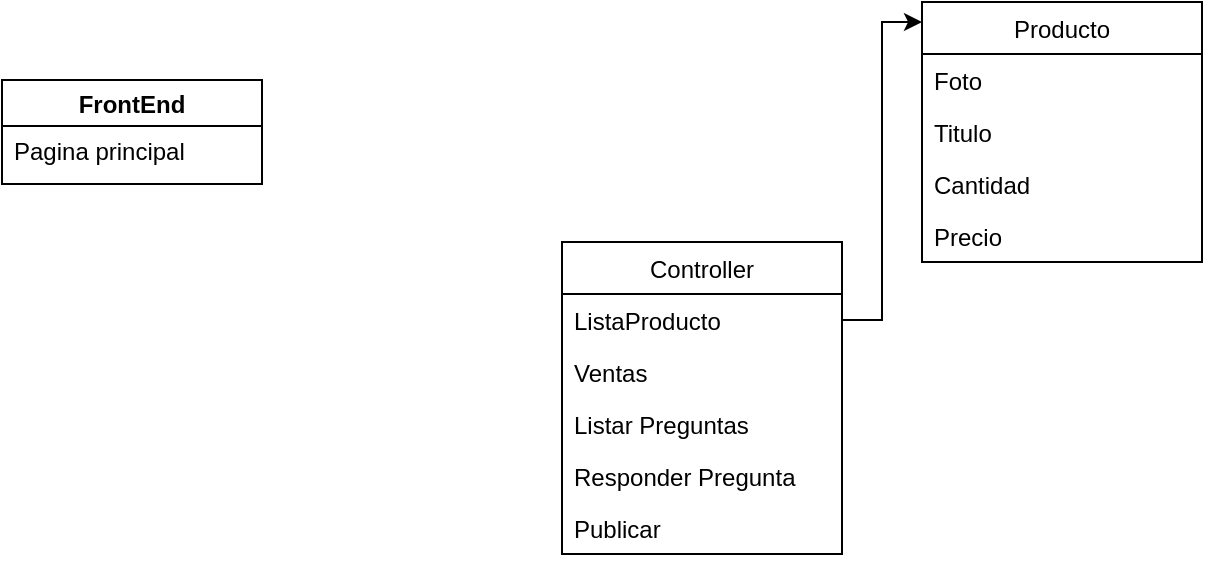 <mxfile version="13.7.7" type="github" pages="2">
  <diagram id="C5RBs43oDa-KdzZeNtuy" name="Page-1">
    <mxGraphModel dx="953" dy="534" grid="1" gridSize="10" guides="1" tooltips="1" connect="1" arrows="0" fold="1" page="1" pageScale="1" pageWidth="827" pageHeight="1169" math="0" shadow="0">
      <root>
        <mxCell id="WIyWlLk6GJQsqaUBKTNV-0" />
        <mxCell id="WIyWlLk6GJQsqaUBKTNV-1" parent="WIyWlLk6GJQsqaUBKTNV-0" />
        <mxCell id="UCk4jpyQAJzVF1MGtJKG-2" value="FrontEnd" style="swimlane;" vertex="1" parent="WIyWlLk6GJQsqaUBKTNV-1">
          <mxGeometry x="140" y="79" width="130" height="52" as="geometry" />
        </mxCell>
        <mxCell id="sxhTnpEn1PRu6iW9HYJo-0" value="Pagina principal" style="text;strokeColor=none;fillColor=none;align=left;verticalAlign=top;spacingLeft=4;spacingRight=4;overflow=hidden;rotatable=0;points=[[0,0.5],[1,0.5]];portConstraint=eastwest;" vertex="1" parent="UCk4jpyQAJzVF1MGtJKG-2">
          <mxGeometry y="22" width="130" height="28" as="geometry" />
        </mxCell>
        <mxCell id="UCk4jpyQAJzVF1MGtJKG-18" style="edgeStyle=orthogonalEdgeStyle;rounded=0;orthogonalLoop=1;jettySize=auto;html=1;exitX=1;exitY=0.5;exitDx=0;exitDy=0;entryX=0;entryY=0.077;entryDx=0;entryDy=0;entryPerimeter=0;" edge="1" parent="WIyWlLk6GJQsqaUBKTNV-1" source="UCk4jpyQAJzVF1MGtJKG-5" target="UCk4jpyQAJzVF1MGtJKG-13">
          <mxGeometry relative="1" as="geometry" />
        </mxCell>
        <mxCell id="UCk4jpyQAJzVF1MGtJKG-13" value="Producto" style="swimlane;fontStyle=0;childLayout=stackLayout;horizontal=1;startSize=26;fillColor=none;horizontalStack=0;resizeParent=1;resizeParentMax=0;resizeLast=0;collapsible=1;marginBottom=0;" vertex="1" parent="WIyWlLk6GJQsqaUBKTNV-1">
          <mxGeometry x="600" y="40" width="140" height="130" as="geometry" />
        </mxCell>
        <mxCell id="UCk4jpyQAJzVF1MGtJKG-17" value="Foto" style="text;strokeColor=none;fillColor=none;align=left;verticalAlign=top;spacingLeft=4;spacingRight=4;overflow=hidden;rotatable=0;points=[[0,0.5],[1,0.5]];portConstraint=eastwest;" vertex="1" parent="UCk4jpyQAJzVF1MGtJKG-13">
          <mxGeometry y="26" width="140" height="26" as="geometry" />
        </mxCell>
        <mxCell id="UCk4jpyQAJzVF1MGtJKG-14" value="Titulo" style="text;strokeColor=none;fillColor=none;align=left;verticalAlign=top;spacingLeft=4;spacingRight=4;overflow=hidden;rotatable=0;points=[[0,0.5],[1,0.5]];portConstraint=eastwest;" vertex="1" parent="UCk4jpyQAJzVF1MGtJKG-13">
          <mxGeometry y="52" width="140" height="26" as="geometry" />
        </mxCell>
        <mxCell id="UCk4jpyQAJzVF1MGtJKG-15" value="Cantidad" style="text;strokeColor=none;fillColor=none;align=left;verticalAlign=top;spacingLeft=4;spacingRight=4;overflow=hidden;rotatable=0;points=[[0,0.5],[1,0.5]];portConstraint=eastwest;" vertex="1" parent="UCk4jpyQAJzVF1MGtJKG-13">
          <mxGeometry y="78" width="140" height="26" as="geometry" />
        </mxCell>
        <mxCell id="UCk4jpyQAJzVF1MGtJKG-16" value="Precio" style="text;strokeColor=none;fillColor=none;align=left;verticalAlign=top;spacingLeft=4;spacingRight=4;overflow=hidden;rotatable=0;points=[[0,0.5],[1,0.5]];portConstraint=eastwest;" vertex="1" parent="UCk4jpyQAJzVF1MGtJKG-13">
          <mxGeometry y="104" width="140" height="26" as="geometry" />
        </mxCell>
        <mxCell id="UCk4jpyQAJzVF1MGtJKG-4" value="Controller" style="swimlane;fontStyle=0;childLayout=stackLayout;horizontal=1;startSize=26;horizontalStack=0;resizeParent=1;resizeParentMax=0;resizeLast=0;collapsible=1;marginBottom=0;" vertex="1" parent="WIyWlLk6GJQsqaUBKTNV-1">
          <mxGeometry x="420" y="160" width="140" height="156" as="geometry" />
        </mxCell>
        <mxCell id="UCk4jpyQAJzVF1MGtJKG-5" value="ListaProducto" style="text;strokeColor=none;fillColor=none;align=left;verticalAlign=top;spacingLeft=4;spacingRight=4;overflow=hidden;rotatable=0;points=[[0,0.5],[1,0.5]];portConstraint=eastwest;" vertex="1" parent="UCk4jpyQAJzVF1MGtJKG-4">
          <mxGeometry y="26" width="140" height="26" as="geometry" />
        </mxCell>
        <mxCell id="UCk4jpyQAJzVF1MGtJKG-6" value="Ventas" style="text;strokeColor=none;fillColor=none;align=left;verticalAlign=top;spacingLeft=4;spacingRight=4;overflow=hidden;rotatable=0;points=[[0,0.5],[1,0.5]];portConstraint=eastwest;" vertex="1" parent="UCk4jpyQAJzVF1MGtJKG-4">
          <mxGeometry y="52" width="140" height="26" as="geometry" />
        </mxCell>
        <mxCell id="UCk4jpyQAJzVF1MGtJKG-20" value="Listar Preguntas" style="text;strokeColor=none;fillColor=none;align=left;verticalAlign=top;spacingLeft=4;spacingRight=4;overflow=hidden;rotatable=0;points=[[0,0.5],[1,0.5]];portConstraint=eastwest;" vertex="1" parent="UCk4jpyQAJzVF1MGtJKG-4">
          <mxGeometry y="78" width="140" height="26" as="geometry" />
        </mxCell>
        <mxCell id="UCk4jpyQAJzVF1MGtJKG-21" value="Responder Pregunta" style="text;strokeColor=none;fillColor=none;align=left;verticalAlign=top;spacingLeft=4;spacingRight=4;overflow=hidden;rotatable=0;points=[[0,0.5],[1,0.5]];portConstraint=eastwest;" vertex="1" parent="UCk4jpyQAJzVF1MGtJKG-4">
          <mxGeometry y="104" width="140" height="26" as="geometry" />
        </mxCell>
        <mxCell id="UCk4jpyQAJzVF1MGtJKG-11" value="Publicar" style="text;strokeColor=none;fillColor=none;align=left;verticalAlign=top;spacingLeft=4;spacingRight=4;overflow=hidden;rotatable=0;points=[[0,0.5],[1,0.5]];portConstraint=eastwest;" vertex="1" parent="UCk4jpyQAJzVF1MGtJKG-4">
          <mxGeometry y="130" width="140" height="26" as="geometry" />
        </mxCell>
      </root>
    </mxGraphModel>
  </diagram>
  <diagram id="8S2bFOUYzF6jkFQfoZmO" name="Page-2">
    <mxGraphModel dx="418" dy="755" grid="1" gridSize="10" guides="1" tooltips="1" connect="1" arrows="1" fold="1" page="1" pageScale="1" pageWidth="827" pageHeight="1169" math="0" shadow="0">
      <root>
        <mxCell id="HByfwEFySUE5myntCGbK-0" />
        <mxCell id="HByfwEFySUE5myntCGbK-1" parent="HByfwEFySUE5myntCGbK-0" />
      </root>
    </mxGraphModel>
  </diagram>
</mxfile>
